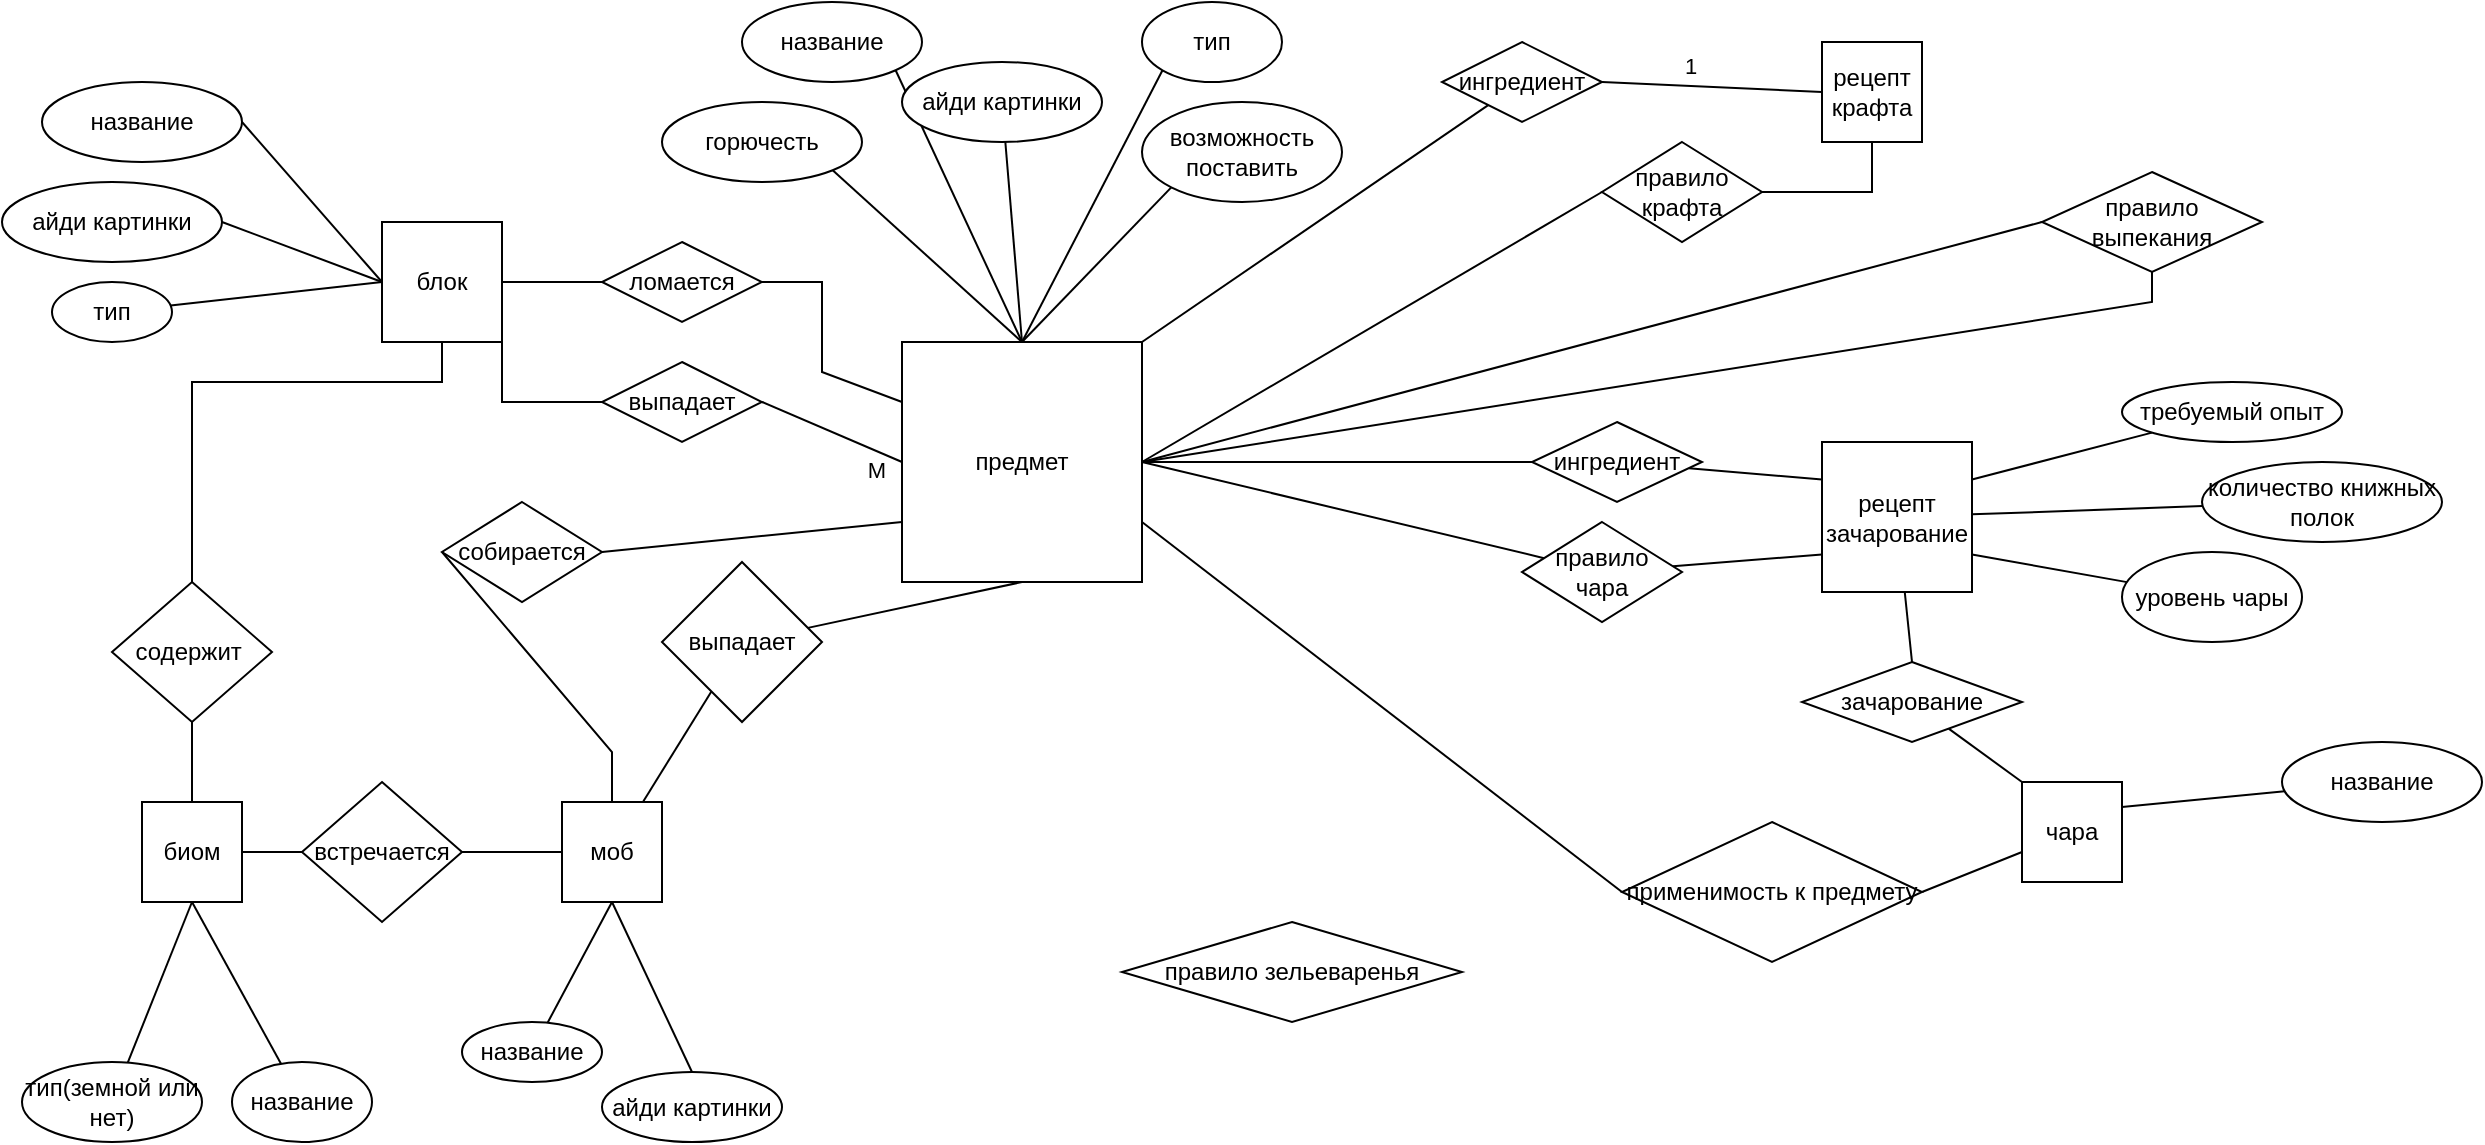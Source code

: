 <mxfile version="20.4.0" type="gitlab">
  <diagram id="gJd1Qkqm23LiI_lXcx77" name="Page-1">
    <mxGraphModel dx="788" dy="538" grid="1" gridSize="10" guides="1" tooltips="1" connect="1" arrows="1" fold="1" page="1" pageScale="1" pageWidth="3300" pageHeight="4681" math="0" shadow="0">
      <root>
        <mxCell id="0" />
        <mxCell id="1" parent="0" />
        <mxCell id="R2yGDR7ylmhJNTISZ2Fa-15" style="edgeStyle=none;rounded=0;orthogonalLoop=1;jettySize=auto;html=1;exitX=1;exitY=0.5;exitDx=0;exitDy=0;entryX=0;entryY=0.5;entryDx=0;entryDy=0;endArrow=none;endFill=0;" parent="1" source="R2yGDR7ylmhJNTISZ2Fa-1" target="R2yGDR7ylmhJNTISZ2Fa-10" edge="1">
          <mxGeometry relative="1" as="geometry">
            <Array as="points">
              <mxPoint x="270" y="200" />
            </Array>
          </mxGeometry>
        </mxCell>
        <mxCell id="E3s9hcg8gIYy_8aEoU2l-5" value="M" style="edgeLabel;html=1;align=center;verticalAlign=middle;resizable=0;points=[];" vertex="1" connectable="0" parent="R2yGDR7ylmhJNTISZ2Fa-15">
          <mxGeometry x="-0.48" y="-1" relative="1" as="geometry">
            <mxPoint x="-3" y="-11" as="offset" />
          </mxGeometry>
        </mxCell>
        <mxCell id="R2yGDR7ylmhJNTISZ2Fa-1" value="блок" style="whiteSpace=wrap;html=1;aspect=fixed;" parent="1" vertex="1">
          <mxGeometry x="210" y="110" width="60" height="60" as="geometry" />
        </mxCell>
        <mxCell id="E3s9hcg8gIYy_8aEoU2l-67" style="edgeStyle=none;rounded=0;orthogonalLoop=1;jettySize=auto;html=1;entryX=0;entryY=0.5;entryDx=0;entryDy=0;startArrow=none;startFill=0;endArrow=none;endFill=0;exitX=1;exitY=0.5;exitDx=0;exitDy=0;" edge="1" parent="1" source="R2yGDR7ylmhJNTISZ2Fa-3" target="E3s9hcg8gIYy_8aEoU2l-63">
          <mxGeometry relative="1" as="geometry" />
        </mxCell>
        <mxCell id="E3s9hcg8gIYy_8aEoU2l-96" style="edgeStyle=none;rounded=0;orthogonalLoop=1;jettySize=auto;html=1;exitX=1;exitY=0.75;exitDx=0;exitDy=0;entryX=0;entryY=0.5;entryDx=0;entryDy=0;startArrow=none;startFill=0;endArrow=none;endFill=0;" edge="1" parent="1" source="R2yGDR7ylmhJNTISZ2Fa-3" target="E3s9hcg8gIYy_8aEoU2l-95">
          <mxGeometry relative="1" as="geometry" />
        </mxCell>
        <mxCell id="R2yGDR7ylmhJNTISZ2Fa-3" value="предмет" style="whiteSpace=wrap;html=1;aspect=fixed;" parent="1" vertex="1">
          <mxGeometry x="470" y="170" width="120" height="120" as="geometry" />
        </mxCell>
        <mxCell id="R2yGDR7ylmhJNTISZ2Fa-16" style="edgeStyle=none;rounded=0;orthogonalLoop=1;jettySize=auto;html=1;exitX=1;exitY=0.5;exitDx=0;exitDy=0;entryX=0;entryY=0.5;entryDx=0;entryDy=0;endArrow=none;endFill=0;" parent="1" source="R2yGDR7ylmhJNTISZ2Fa-4" target="R2yGDR7ylmhJNTISZ2Fa-1" edge="1">
          <mxGeometry relative="1" as="geometry" />
        </mxCell>
        <mxCell id="R2yGDR7ylmhJNTISZ2Fa-4" value="название" style="ellipse;whiteSpace=wrap;html=1;" parent="1" vertex="1">
          <mxGeometry x="40" y="40" width="100" height="40" as="geometry" />
        </mxCell>
        <mxCell id="R2yGDR7ylmhJNTISZ2Fa-17" style="edgeStyle=none;rounded=0;orthogonalLoop=1;jettySize=auto;html=1;exitX=1;exitY=0.5;exitDx=0;exitDy=0;endArrow=none;endFill=0;" parent="1" source="R2yGDR7ylmhJNTISZ2Fa-5" edge="1">
          <mxGeometry relative="1" as="geometry">
            <mxPoint x="210" y="140" as="targetPoint" />
          </mxGeometry>
        </mxCell>
        <mxCell id="R2yGDR7ylmhJNTISZ2Fa-5" value="айди картинки" style="ellipse;whiteSpace=wrap;html=1;" parent="1" vertex="1">
          <mxGeometry x="20" y="90" width="110" height="40" as="geometry" />
        </mxCell>
        <mxCell id="R2yGDR7ylmhJNTISZ2Fa-21" style="edgeStyle=none;rounded=0;orthogonalLoop=1;jettySize=auto;html=1;entryX=0.5;entryY=0;entryDx=0;entryDy=0;endArrow=none;endFill=0;exitX=1;exitY=1;exitDx=0;exitDy=0;" parent="1" source="R2yGDR7ylmhJNTISZ2Fa-8" target="R2yGDR7ylmhJNTISZ2Fa-3" edge="1">
          <mxGeometry relative="1" as="geometry" />
        </mxCell>
        <mxCell id="R2yGDR7ylmhJNTISZ2Fa-8" value="название" style="ellipse;whiteSpace=wrap;html=1;" parent="1" vertex="1">
          <mxGeometry x="390" width="90" height="40" as="geometry" />
        </mxCell>
        <mxCell id="R2yGDR7ylmhJNTISZ2Fa-20" style="edgeStyle=none;rounded=0;orthogonalLoop=1;jettySize=auto;html=1;exitX=1;exitY=0.5;exitDx=0;exitDy=0;entryX=0;entryY=0.5;entryDx=0;entryDy=0;endArrow=none;endFill=0;startArrow=none;startFill=0;" parent="1" source="R2yGDR7ylmhJNTISZ2Fa-10" target="R2yGDR7ylmhJNTISZ2Fa-3" edge="1">
          <mxGeometry relative="1" as="geometry" />
        </mxCell>
        <mxCell id="E3s9hcg8gIYy_8aEoU2l-3" value="M" style="edgeLabel;html=1;align=center;verticalAlign=middle;resizable=0;points=[];" vertex="1" connectable="0" parent="R2yGDR7ylmhJNTISZ2Fa-20">
          <mxGeometry x="0.567" y="-2" relative="1" as="geometry">
            <mxPoint x="3" y="8" as="offset" />
          </mxGeometry>
        </mxCell>
        <mxCell id="R2yGDR7ylmhJNTISZ2Fa-10" value="выпадает" style="rhombus;whiteSpace=wrap;html=1;" parent="1" vertex="1">
          <mxGeometry x="320" y="180" width="80" height="40" as="geometry" />
        </mxCell>
        <mxCell id="R2yGDR7ylmhJNTISZ2Fa-23" style="edgeStyle=none;rounded=0;orthogonalLoop=1;jettySize=auto;html=1;endArrow=none;endFill=0;entryX=0.5;entryY=0;entryDx=0;entryDy=0;" parent="1" source="R2yGDR7ylmhJNTISZ2Fa-22" target="R2yGDR7ylmhJNTISZ2Fa-3" edge="1">
          <mxGeometry relative="1" as="geometry">
            <mxPoint x="490" y="170" as="targetPoint" />
          </mxGeometry>
        </mxCell>
        <mxCell id="R2yGDR7ylmhJNTISZ2Fa-22" value="айди картинки" style="ellipse;whiteSpace=wrap;html=1;" parent="1" vertex="1">
          <mxGeometry x="470" y="30" width="100" height="40" as="geometry" />
        </mxCell>
        <mxCell id="R2yGDR7ylmhJNTISZ2Fa-25" style="edgeStyle=none;rounded=0;orthogonalLoop=1;jettySize=auto;html=1;endArrow=none;endFill=0;exitX=0;exitY=1;exitDx=0;exitDy=0;entryX=0.5;entryY=0;entryDx=0;entryDy=0;" parent="1" source="R2yGDR7ylmhJNTISZ2Fa-24" target="R2yGDR7ylmhJNTISZ2Fa-3" edge="1">
          <mxGeometry relative="1" as="geometry">
            <mxPoint x="490" y="170" as="targetPoint" />
          </mxGeometry>
        </mxCell>
        <mxCell id="R2yGDR7ylmhJNTISZ2Fa-24" value="тип" style="ellipse;whiteSpace=wrap;html=1;" parent="1" vertex="1">
          <mxGeometry x="590" width="70" height="40" as="geometry" />
        </mxCell>
        <mxCell id="R2yGDR7ylmhJNTISZ2Fa-27" style="edgeStyle=none;rounded=0;orthogonalLoop=1;jettySize=auto;html=1;entryX=0.5;entryY=0;entryDx=0;entryDy=0;endArrow=none;endFill=0;exitX=0;exitY=1;exitDx=0;exitDy=0;" parent="1" source="R2yGDR7ylmhJNTISZ2Fa-26" target="R2yGDR7ylmhJNTISZ2Fa-3" edge="1">
          <mxGeometry relative="1" as="geometry" />
        </mxCell>
        <mxCell id="R2yGDR7ylmhJNTISZ2Fa-26" value="возможность поставить" style="ellipse;whiteSpace=wrap;html=1;" parent="1" vertex="1">
          <mxGeometry x="590" y="50" width="100" height="50" as="geometry" />
        </mxCell>
        <mxCell id="E3s9hcg8gIYy_8aEoU2l-7" value="биом" style="whiteSpace=wrap;html=1;aspect=fixed;" vertex="1" parent="1">
          <mxGeometry x="90" y="400" width="50" height="50" as="geometry" />
        </mxCell>
        <mxCell id="E3s9hcg8gIYy_8aEoU2l-10" style="edgeStyle=none;rounded=0;orthogonalLoop=1;jettySize=auto;html=1;entryX=0.5;entryY=1;entryDx=0;entryDy=0;startArrow=none;startFill=0;endArrow=none;endFill=0;exitX=0.5;exitY=0;exitDx=0;exitDy=0;" edge="1" parent="1" source="E3s9hcg8gIYy_8aEoU2l-8" target="R2yGDR7ylmhJNTISZ2Fa-1">
          <mxGeometry relative="1" as="geometry">
            <Array as="points">
              <mxPoint x="115" y="190" />
              <mxPoint x="240" y="190" />
            </Array>
          </mxGeometry>
        </mxCell>
        <mxCell id="E3s9hcg8gIYy_8aEoU2l-12" style="edgeStyle=none;rounded=0;orthogonalLoop=1;jettySize=auto;html=1;entryX=0.5;entryY=0;entryDx=0;entryDy=0;startArrow=none;startFill=0;endArrow=none;endFill=0;exitX=0.5;exitY=1;exitDx=0;exitDy=0;" edge="1" parent="1" source="E3s9hcg8gIYy_8aEoU2l-8" target="E3s9hcg8gIYy_8aEoU2l-7">
          <mxGeometry relative="1" as="geometry">
            <mxPoint x="115" y="380" as="sourcePoint" />
          </mxGeometry>
        </mxCell>
        <mxCell id="E3s9hcg8gIYy_8aEoU2l-8" value="содержит&amp;nbsp;" style="rhombus;whiteSpace=wrap;html=1;" vertex="1" parent="1">
          <mxGeometry x="75" y="290" width="80" height="70" as="geometry" />
        </mxCell>
        <mxCell id="E3s9hcg8gIYy_8aEoU2l-14" style="edgeStyle=none;rounded=0;orthogonalLoop=1;jettySize=auto;html=1;entryX=0.5;entryY=1;entryDx=0;entryDy=0;startArrow=none;startFill=0;endArrow=none;endFill=0;" edge="1" parent="1" source="E3s9hcg8gIYy_8aEoU2l-13" target="E3s9hcg8gIYy_8aEoU2l-7">
          <mxGeometry relative="1" as="geometry" />
        </mxCell>
        <mxCell id="E3s9hcg8gIYy_8aEoU2l-13" value="название" style="ellipse;whiteSpace=wrap;html=1;" vertex="1" parent="1">
          <mxGeometry x="135" y="530" width="70" height="40" as="geometry" />
        </mxCell>
        <mxCell id="E3s9hcg8gIYy_8aEoU2l-18" style="edgeStyle=none;rounded=0;orthogonalLoop=1;jettySize=auto;html=1;entryX=0.5;entryY=1;entryDx=0;entryDy=0;startArrow=none;startFill=0;endArrow=none;endFill=0;" edge="1" parent="1" source="E3s9hcg8gIYy_8aEoU2l-15" target="E3s9hcg8gIYy_8aEoU2l-7">
          <mxGeometry relative="1" as="geometry" />
        </mxCell>
        <mxCell id="E3s9hcg8gIYy_8aEoU2l-15" value="тип(земной или нет)" style="ellipse;whiteSpace=wrap;html=1;" vertex="1" parent="1">
          <mxGeometry x="30" y="530" width="90" height="40" as="geometry" />
        </mxCell>
        <mxCell id="E3s9hcg8gIYy_8aEoU2l-22" style="edgeStyle=none;rounded=0;orthogonalLoop=1;jettySize=auto;html=1;entryX=1;entryY=0.5;entryDx=0;entryDy=0;startArrow=none;startFill=0;endArrow=none;endFill=0;" edge="1" parent="1" source="E3s9hcg8gIYy_8aEoU2l-19" target="E3s9hcg8gIYy_8aEoU2l-20">
          <mxGeometry relative="1" as="geometry" />
        </mxCell>
        <mxCell id="E3s9hcg8gIYy_8aEoU2l-26" style="edgeStyle=none;rounded=0;orthogonalLoop=1;jettySize=auto;html=1;exitX=0.5;exitY=1;exitDx=0;exitDy=0;entryX=0.5;entryY=0;entryDx=0;entryDy=0;startArrow=none;startFill=0;endArrow=none;endFill=0;" edge="1" parent="1" source="E3s9hcg8gIYy_8aEoU2l-19" target="E3s9hcg8gIYy_8aEoU2l-25">
          <mxGeometry relative="1" as="geometry" />
        </mxCell>
        <mxCell id="E3s9hcg8gIYy_8aEoU2l-28" style="edgeStyle=none;rounded=0;orthogonalLoop=1;jettySize=auto;html=1;startArrow=none;startFill=0;endArrow=none;endFill=0;" edge="1" parent="1" source="E3s9hcg8gIYy_8aEoU2l-19" target="E3s9hcg8gIYy_8aEoU2l-27">
          <mxGeometry relative="1" as="geometry" />
        </mxCell>
        <mxCell id="E3s9hcg8gIYy_8aEoU2l-19" value="моб" style="whiteSpace=wrap;html=1;aspect=fixed;" vertex="1" parent="1">
          <mxGeometry x="300" y="400" width="50" height="50" as="geometry" />
        </mxCell>
        <mxCell id="E3s9hcg8gIYy_8aEoU2l-21" style="edgeStyle=none;rounded=0;orthogonalLoop=1;jettySize=auto;html=1;entryX=1;entryY=0.5;entryDx=0;entryDy=0;startArrow=none;startFill=0;endArrow=none;endFill=0;" edge="1" parent="1" source="E3s9hcg8gIYy_8aEoU2l-20" target="E3s9hcg8gIYy_8aEoU2l-7">
          <mxGeometry relative="1" as="geometry" />
        </mxCell>
        <mxCell id="E3s9hcg8gIYy_8aEoU2l-20" value="встречается" style="rhombus;whiteSpace=wrap;html=1;" vertex="1" parent="1">
          <mxGeometry x="170" y="390" width="80" height="70" as="geometry" />
        </mxCell>
        <mxCell id="E3s9hcg8gIYy_8aEoU2l-24" style="edgeStyle=none;rounded=0;orthogonalLoop=1;jettySize=auto;html=1;entryX=0.5;entryY=1;entryDx=0;entryDy=0;startArrow=none;startFill=0;endArrow=none;endFill=0;" edge="1" parent="1" source="E3s9hcg8gIYy_8aEoU2l-23" target="E3s9hcg8gIYy_8aEoU2l-19">
          <mxGeometry relative="1" as="geometry" />
        </mxCell>
        <mxCell id="E3s9hcg8gIYy_8aEoU2l-23" value="название" style="ellipse;whiteSpace=wrap;html=1;" vertex="1" parent="1">
          <mxGeometry x="250" y="510" width="70" height="30" as="geometry" />
        </mxCell>
        <mxCell id="E3s9hcg8gIYy_8aEoU2l-25" value="айди картинки" style="ellipse;whiteSpace=wrap;html=1;" vertex="1" parent="1">
          <mxGeometry x="320" y="535" width="90" height="35" as="geometry" />
        </mxCell>
        <mxCell id="E3s9hcg8gIYy_8aEoU2l-29" style="edgeStyle=none;rounded=0;orthogonalLoop=1;jettySize=auto;html=1;entryX=0.5;entryY=1;entryDx=0;entryDy=0;startArrow=none;startFill=0;endArrow=none;endFill=0;" edge="1" parent="1" source="E3s9hcg8gIYy_8aEoU2l-27" target="R2yGDR7ylmhJNTISZ2Fa-3">
          <mxGeometry relative="1" as="geometry" />
        </mxCell>
        <mxCell id="E3s9hcg8gIYy_8aEoU2l-27" value="выпадает" style="rhombus;whiteSpace=wrap;html=1;" vertex="1" parent="1">
          <mxGeometry x="350" y="280" width="80" height="80" as="geometry" />
        </mxCell>
        <mxCell id="E3s9hcg8gIYy_8aEoU2l-32" style="edgeStyle=none;rounded=0;orthogonalLoop=1;jettySize=auto;html=1;entryX=1;entryY=0.5;entryDx=0;entryDy=0;startArrow=none;startFill=0;endArrow=none;endFill=0;" edge="1" parent="1" source="E3s9hcg8gIYy_8aEoU2l-31" target="R2yGDR7ylmhJNTISZ2Fa-1">
          <mxGeometry relative="1" as="geometry" />
        </mxCell>
        <mxCell id="E3s9hcg8gIYy_8aEoU2l-33" style="edgeStyle=none;rounded=0;orthogonalLoop=1;jettySize=auto;html=1;exitX=1;exitY=0.5;exitDx=0;exitDy=0;startArrow=none;startFill=0;endArrow=none;endFill=0;entryX=0;entryY=0.25;entryDx=0;entryDy=0;" edge="1" parent="1" source="E3s9hcg8gIYy_8aEoU2l-31" target="R2yGDR7ylmhJNTISZ2Fa-3">
          <mxGeometry relative="1" as="geometry">
            <mxPoint x="460" y="200" as="targetPoint" />
            <Array as="points">
              <mxPoint x="430" y="140" />
              <mxPoint x="430" y="185" />
            </Array>
          </mxGeometry>
        </mxCell>
        <mxCell id="E3s9hcg8gIYy_8aEoU2l-31" value="ломается" style="rhombus;whiteSpace=wrap;html=1;" vertex="1" parent="1">
          <mxGeometry x="320" y="120" width="80" height="40" as="geometry" />
        </mxCell>
        <mxCell id="E3s9hcg8gIYy_8aEoU2l-36" style="edgeStyle=none;rounded=0;orthogonalLoop=1;jettySize=auto;html=1;exitX=0;exitY=0.5;exitDx=0;exitDy=0;entryX=0.5;entryY=0;entryDx=0;entryDy=0;startArrow=none;startFill=0;endArrow=none;endFill=0;" edge="1" parent="1" source="E3s9hcg8gIYy_8aEoU2l-34" target="E3s9hcg8gIYy_8aEoU2l-19">
          <mxGeometry relative="1" as="geometry">
            <Array as="points">
              <mxPoint x="325" y="375" />
            </Array>
          </mxGeometry>
        </mxCell>
        <mxCell id="E3s9hcg8gIYy_8aEoU2l-37" style="edgeStyle=none;rounded=0;orthogonalLoop=1;jettySize=auto;html=1;exitX=1;exitY=0.5;exitDx=0;exitDy=0;entryX=0;entryY=0.75;entryDx=0;entryDy=0;startArrow=none;startFill=0;endArrow=none;endFill=0;" edge="1" parent="1" source="E3s9hcg8gIYy_8aEoU2l-34" target="R2yGDR7ylmhJNTISZ2Fa-3">
          <mxGeometry relative="1" as="geometry">
            <Array as="points" />
          </mxGeometry>
        </mxCell>
        <mxCell id="E3s9hcg8gIYy_8aEoU2l-34" value="собирается" style="rhombus;whiteSpace=wrap;html=1;" vertex="1" parent="1">
          <mxGeometry x="240" y="250" width="80" height="50" as="geometry" />
        </mxCell>
        <mxCell id="E3s9hcg8gIYy_8aEoU2l-39" style="edgeStyle=none;rounded=0;orthogonalLoop=1;jettySize=auto;html=1;entryX=0;entryY=0.5;entryDx=0;entryDy=0;startArrow=none;startFill=0;endArrow=none;endFill=0;" edge="1" parent="1" source="E3s9hcg8gIYy_8aEoU2l-38" target="R2yGDR7ylmhJNTISZ2Fa-1">
          <mxGeometry relative="1" as="geometry" />
        </mxCell>
        <mxCell id="E3s9hcg8gIYy_8aEoU2l-38" value="тип" style="ellipse;whiteSpace=wrap;html=1;" vertex="1" parent="1">
          <mxGeometry x="45" y="140" width="60" height="30" as="geometry" />
        </mxCell>
        <mxCell id="E3s9hcg8gIYy_8aEoU2l-44" style="edgeStyle=none;rounded=0;orthogonalLoop=1;jettySize=auto;html=1;exitX=1;exitY=0.5;exitDx=0;exitDy=0;startArrow=none;startFill=0;endArrow=none;endFill=0;entryX=0;entryY=0.5;entryDx=0;entryDy=0;" edge="1" parent="1" source="E3s9hcg8gIYy_8aEoU2l-43" target="E3s9hcg8gIYy_8aEoU2l-51">
          <mxGeometry relative="1" as="geometry">
            <mxPoint x="630" y="240" as="targetPoint" />
            <Array as="points" />
          </mxGeometry>
        </mxCell>
        <mxCell id="E3s9hcg8gIYy_8aEoU2l-58" value="1" style="edgeLabel;html=1;align=center;verticalAlign=middle;resizable=0;points=[];" vertex="1" connectable="0" parent="E3s9hcg8gIYy_8aEoU2l-44">
          <mxGeometry x="-0.362" relative="1" as="geometry">
            <mxPoint x="9" y="-10" as="offset" />
          </mxGeometry>
        </mxCell>
        <mxCell id="E3s9hcg8gIYy_8aEoU2l-75" style="edgeStyle=none;rounded=0;orthogonalLoop=1;jettySize=auto;html=1;entryX=1;entryY=0;entryDx=0;entryDy=0;startArrow=none;startFill=0;endArrow=none;endFill=0;" edge="1" parent="1" source="E3s9hcg8gIYy_8aEoU2l-43" target="R2yGDR7ylmhJNTISZ2Fa-3">
          <mxGeometry relative="1" as="geometry" />
        </mxCell>
        <mxCell id="E3s9hcg8gIYy_8aEoU2l-43" value="ингредиент" style="rhombus;whiteSpace=wrap;html=1;" vertex="1" parent="1">
          <mxGeometry x="740" y="20" width="80" height="40" as="geometry" />
        </mxCell>
        <mxCell id="E3s9hcg8gIYy_8aEoU2l-62" style="edgeStyle=none;rounded=0;orthogonalLoop=1;jettySize=auto;html=1;entryX=0.5;entryY=1;entryDx=0;entryDy=0;startArrow=none;startFill=0;endArrow=none;endFill=0;" edge="1" parent="1" source="E3s9hcg8gIYy_8aEoU2l-48" target="E3s9hcg8gIYy_8aEoU2l-51">
          <mxGeometry relative="1" as="geometry">
            <Array as="points">
              <mxPoint x="955" y="95" />
            </Array>
          </mxGeometry>
        </mxCell>
        <mxCell id="E3s9hcg8gIYy_8aEoU2l-72" style="edgeStyle=none;rounded=0;orthogonalLoop=1;jettySize=auto;html=1;exitX=0;exitY=0.5;exitDx=0;exitDy=0;entryX=1;entryY=0.5;entryDx=0;entryDy=0;startArrow=none;startFill=0;endArrow=none;endFill=0;" edge="1" parent="1" source="E3s9hcg8gIYy_8aEoU2l-48" target="R2yGDR7ylmhJNTISZ2Fa-3">
          <mxGeometry relative="1" as="geometry" />
        </mxCell>
        <mxCell id="E3s9hcg8gIYy_8aEoU2l-48" value="правило крафта" style="rhombus;whiteSpace=wrap;html=1;" vertex="1" parent="1">
          <mxGeometry x="820" y="70" width="80" height="50" as="geometry" />
        </mxCell>
        <mxCell id="E3s9hcg8gIYy_8aEoU2l-51" value="рецепт крафта" style="whiteSpace=wrap;html=1;aspect=fixed;" vertex="1" parent="1">
          <mxGeometry x="930" y="20" width="50" height="50" as="geometry" />
        </mxCell>
        <mxCell id="E3s9hcg8gIYy_8aEoU2l-71" style="edgeStyle=none;rounded=0;orthogonalLoop=1;jettySize=auto;html=1;entryX=1;entryY=0.5;entryDx=0;entryDy=0;startArrow=none;startFill=0;endArrow=none;endFill=0;" edge="1" parent="1" source="E3s9hcg8gIYy_8aEoU2l-63" target="R2yGDR7ylmhJNTISZ2Fa-3">
          <mxGeometry relative="1" as="geometry">
            <Array as="points">
              <mxPoint x="1095" y="150" />
            </Array>
          </mxGeometry>
        </mxCell>
        <mxCell id="E3s9hcg8gIYy_8aEoU2l-63" value="правило выпекания" style="rhombus;whiteSpace=wrap;html=1;" vertex="1" parent="1">
          <mxGeometry x="1040" y="85" width="110" height="50" as="geometry" />
        </mxCell>
        <mxCell id="E3s9hcg8gIYy_8aEoU2l-66" value="правило зельеваренья" style="rhombus;whiteSpace=wrap;html=1;" vertex="1" parent="1">
          <mxGeometry x="580" y="460" width="170" height="50" as="geometry" />
        </mxCell>
        <mxCell id="E3s9hcg8gIYy_8aEoU2l-70" style="edgeStyle=none;rounded=0;orthogonalLoop=1;jettySize=auto;html=1;exitX=1;exitY=1;exitDx=0;exitDy=0;entryX=0.5;entryY=0;entryDx=0;entryDy=0;startArrow=none;startFill=0;endArrow=none;endFill=0;" edge="1" parent="1" source="E3s9hcg8gIYy_8aEoU2l-69" target="R2yGDR7ylmhJNTISZ2Fa-3">
          <mxGeometry relative="1" as="geometry" />
        </mxCell>
        <mxCell id="E3s9hcg8gIYy_8aEoU2l-69" value="горючесть" style="ellipse;whiteSpace=wrap;html=1;" vertex="1" parent="1">
          <mxGeometry x="350" y="50" width="100" height="40" as="geometry" />
        </mxCell>
        <mxCell id="E3s9hcg8gIYy_8aEoU2l-99" style="edgeStyle=none;rounded=0;orthogonalLoop=1;jettySize=auto;html=1;entryX=0.5;entryY=0;entryDx=0;entryDy=0;startArrow=none;startFill=0;endArrow=none;endFill=0;" edge="1" parent="1" source="E3s9hcg8gIYy_8aEoU2l-79" target="E3s9hcg8gIYy_8aEoU2l-98">
          <mxGeometry relative="1" as="geometry" />
        </mxCell>
        <mxCell id="E3s9hcg8gIYy_8aEoU2l-79" value="рецепт зачарование" style="whiteSpace=wrap;html=1;aspect=fixed;" vertex="1" parent="1">
          <mxGeometry x="930" y="220" width="75" height="75" as="geometry" />
        </mxCell>
        <mxCell id="E3s9hcg8gIYy_8aEoU2l-81" style="edgeStyle=none;rounded=0;orthogonalLoop=1;jettySize=auto;html=1;entryX=1;entryY=0.25;entryDx=0;entryDy=0;startArrow=none;startFill=0;endArrow=none;endFill=0;" edge="1" parent="1" source="E3s9hcg8gIYy_8aEoU2l-80" target="E3s9hcg8gIYy_8aEoU2l-79">
          <mxGeometry relative="1" as="geometry" />
        </mxCell>
        <mxCell id="E3s9hcg8gIYy_8aEoU2l-80" value="требуемый опыт" style="ellipse;whiteSpace=wrap;html=1;" vertex="1" parent="1">
          <mxGeometry x="1080" y="190" width="110" height="30" as="geometry" />
        </mxCell>
        <mxCell id="E3s9hcg8gIYy_8aEoU2l-83" style="edgeStyle=none;rounded=0;orthogonalLoop=1;jettySize=auto;html=1;entryX=1;entryY=0.5;entryDx=0;entryDy=0;startArrow=none;startFill=0;endArrow=none;endFill=0;" edge="1" parent="1" source="E3s9hcg8gIYy_8aEoU2l-82" target="R2yGDR7ylmhJNTISZ2Fa-3">
          <mxGeometry relative="1" as="geometry" />
        </mxCell>
        <mxCell id="E3s9hcg8gIYy_8aEoU2l-84" style="edgeStyle=none;rounded=0;orthogonalLoop=1;jettySize=auto;html=1;entryX=0;entryY=0.25;entryDx=0;entryDy=0;startArrow=none;startFill=0;endArrow=none;endFill=0;" edge="1" parent="1" source="E3s9hcg8gIYy_8aEoU2l-82" target="E3s9hcg8gIYy_8aEoU2l-79">
          <mxGeometry relative="1" as="geometry" />
        </mxCell>
        <mxCell id="E3s9hcg8gIYy_8aEoU2l-82" value="ингредиент" style="rhombus;whiteSpace=wrap;html=1;" vertex="1" parent="1">
          <mxGeometry x="785" y="210" width="85" height="40" as="geometry" />
        </mxCell>
        <mxCell id="E3s9hcg8gIYy_8aEoU2l-86" style="edgeStyle=none;rounded=0;orthogonalLoop=1;jettySize=auto;html=1;entryX=0;entryY=0.75;entryDx=0;entryDy=0;startArrow=none;startFill=0;endArrow=none;endFill=0;" edge="1" parent="1" source="E3s9hcg8gIYy_8aEoU2l-85" target="E3s9hcg8gIYy_8aEoU2l-79">
          <mxGeometry relative="1" as="geometry" />
        </mxCell>
        <mxCell id="E3s9hcg8gIYy_8aEoU2l-87" style="edgeStyle=none;rounded=0;orthogonalLoop=1;jettySize=auto;html=1;entryX=1;entryY=0.5;entryDx=0;entryDy=0;startArrow=none;startFill=0;endArrow=none;endFill=0;" edge="1" parent="1" source="E3s9hcg8gIYy_8aEoU2l-85" target="R2yGDR7ylmhJNTISZ2Fa-3">
          <mxGeometry relative="1" as="geometry" />
        </mxCell>
        <mxCell id="E3s9hcg8gIYy_8aEoU2l-85" value="правило &lt;br&gt;чара" style="rhombus;whiteSpace=wrap;html=1;" vertex="1" parent="1">
          <mxGeometry x="780" y="260" width="80" height="50" as="geometry" />
        </mxCell>
        <mxCell id="E3s9hcg8gIYy_8aEoU2l-89" style="edgeStyle=none;rounded=0;orthogonalLoop=1;jettySize=auto;html=1;startArrow=none;startFill=0;endArrow=none;endFill=0;" edge="1" parent="1" source="E3s9hcg8gIYy_8aEoU2l-88" target="E3s9hcg8gIYy_8aEoU2l-79">
          <mxGeometry relative="1" as="geometry" />
        </mxCell>
        <mxCell id="E3s9hcg8gIYy_8aEoU2l-88" value="количество книжных полок" style="ellipse;whiteSpace=wrap;html=1;" vertex="1" parent="1">
          <mxGeometry x="1120" y="230" width="120" height="40" as="geometry" />
        </mxCell>
        <mxCell id="E3s9hcg8gIYy_8aEoU2l-90" value="чара" style="whiteSpace=wrap;html=1;aspect=fixed;" vertex="1" parent="1">
          <mxGeometry x="1030" y="390" width="50" height="50" as="geometry" />
        </mxCell>
        <mxCell id="E3s9hcg8gIYy_8aEoU2l-92" style="edgeStyle=none;rounded=0;orthogonalLoop=1;jettySize=auto;html=1;entryX=1;entryY=0.25;entryDx=0;entryDy=0;startArrow=none;startFill=0;endArrow=none;endFill=0;" edge="1" parent="1" source="E3s9hcg8gIYy_8aEoU2l-91" target="E3s9hcg8gIYy_8aEoU2l-90">
          <mxGeometry relative="1" as="geometry" />
        </mxCell>
        <mxCell id="E3s9hcg8gIYy_8aEoU2l-91" value="название" style="ellipse;whiteSpace=wrap;html=1;" vertex="1" parent="1">
          <mxGeometry x="1160" y="370" width="100" height="40" as="geometry" />
        </mxCell>
        <mxCell id="E3s9hcg8gIYy_8aEoU2l-94" style="edgeStyle=none;rounded=0;orthogonalLoop=1;jettySize=auto;html=1;entryX=1;entryY=0.75;entryDx=0;entryDy=0;startArrow=none;startFill=0;endArrow=none;endFill=0;" edge="1" parent="1" source="E3s9hcg8gIYy_8aEoU2l-93" target="E3s9hcg8gIYy_8aEoU2l-79">
          <mxGeometry relative="1" as="geometry" />
        </mxCell>
        <mxCell id="E3s9hcg8gIYy_8aEoU2l-93" value="уровень чары" style="ellipse;whiteSpace=wrap;html=1;" vertex="1" parent="1">
          <mxGeometry x="1080" y="275" width="90" height="45" as="geometry" />
        </mxCell>
        <mxCell id="E3s9hcg8gIYy_8aEoU2l-97" style="edgeStyle=none;rounded=0;orthogonalLoop=1;jettySize=auto;html=1;exitX=1;exitY=0.5;exitDx=0;exitDy=0;startArrow=none;startFill=0;endArrow=none;endFill=0;" edge="1" parent="1" source="E3s9hcg8gIYy_8aEoU2l-95" target="E3s9hcg8gIYy_8aEoU2l-90">
          <mxGeometry relative="1" as="geometry" />
        </mxCell>
        <mxCell id="E3s9hcg8gIYy_8aEoU2l-95" value="применимость к предмету" style="rhombus;whiteSpace=wrap;html=1;" vertex="1" parent="1">
          <mxGeometry x="830" y="410" width="150" height="70" as="geometry" />
        </mxCell>
        <mxCell id="E3s9hcg8gIYy_8aEoU2l-100" style="edgeStyle=none;rounded=0;orthogonalLoop=1;jettySize=auto;html=1;entryX=0;entryY=0;entryDx=0;entryDy=0;startArrow=none;startFill=0;endArrow=none;endFill=0;" edge="1" parent="1" source="E3s9hcg8gIYy_8aEoU2l-98" target="E3s9hcg8gIYy_8aEoU2l-90">
          <mxGeometry relative="1" as="geometry" />
        </mxCell>
        <mxCell id="E3s9hcg8gIYy_8aEoU2l-98" value="зачарование" style="rhombus;whiteSpace=wrap;html=1;" vertex="1" parent="1">
          <mxGeometry x="920" y="330" width="110" height="40" as="geometry" />
        </mxCell>
      </root>
    </mxGraphModel>
  </diagram>
</mxfile>
